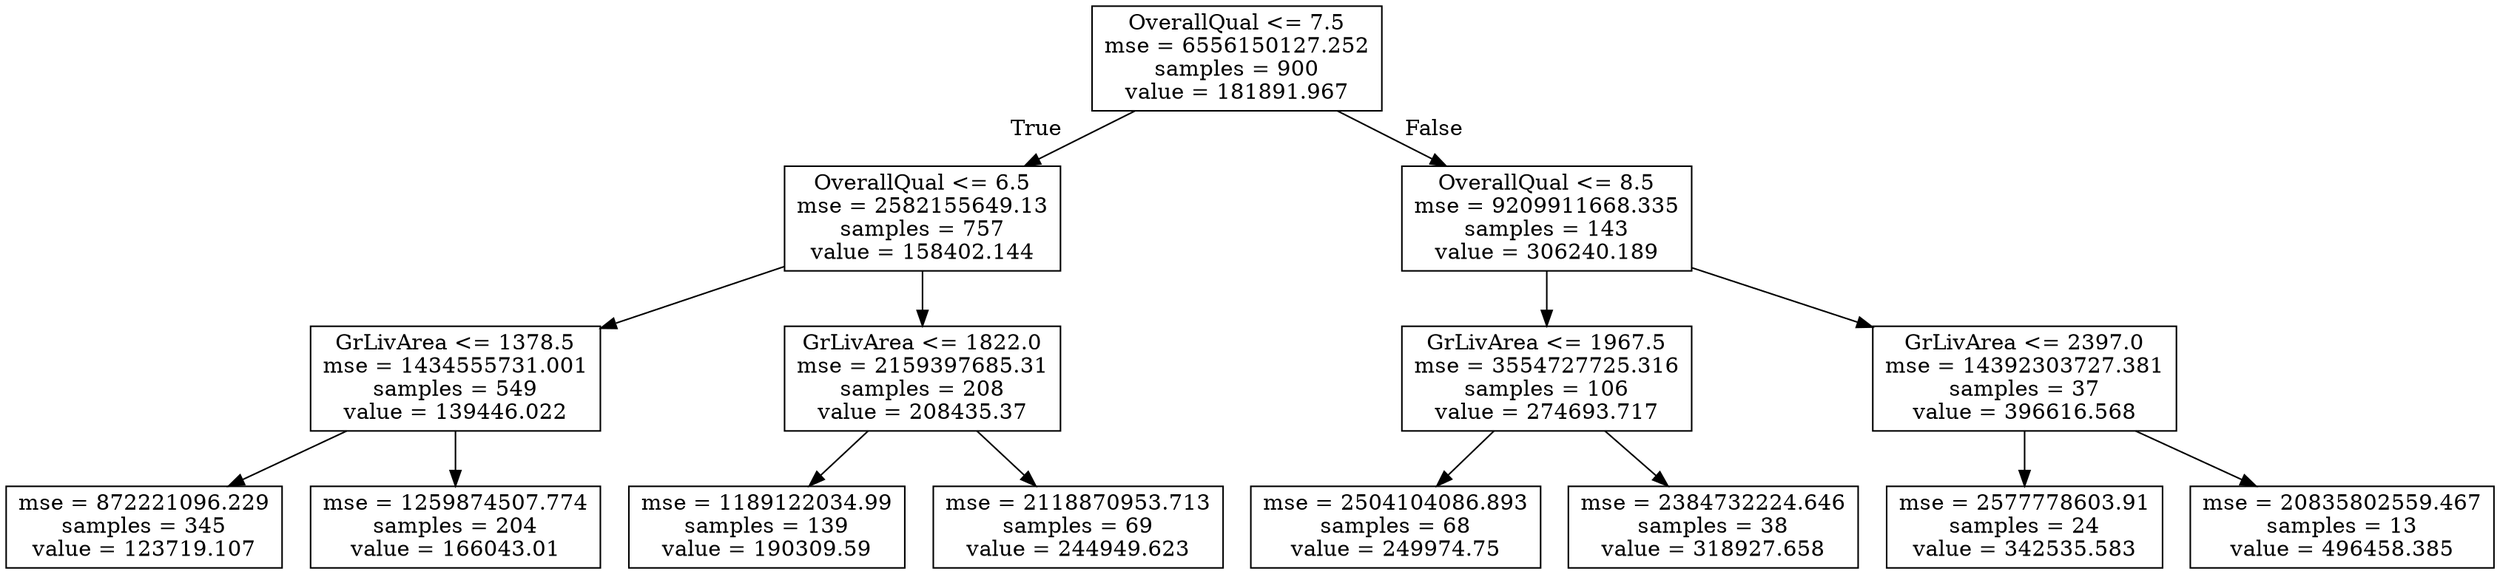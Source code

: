 digraph Tree {
node [shape=box] ;
0 [label="OverallQual <= 7.5\nmse = 6556150127.252\nsamples = 900\nvalue = 181891.967"] ;
1 [label="OverallQual <= 6.5\nmse = 2582155649.13\nsamples = 757\nvalue = 158402.144"] ;
0 -> 1 [labeldistance=2.5, labelangle=45, headlabel="True"] ;
2 [label="GrLivArea <= 1378.5\nmse = 1434555731.001\nsamples = 549\nvalue = 139446.022"] ;
1 -> 2 ;
3 [label="mse = 872221096.229\nsamples = 345\nvalue = 123719.107"] ;
2 -> 3 ;
4 [label="mse = 1259874507.774\nsamples = 204\nvalue = 166043.01"] ;
2 -> 4 ;
5 [label="GrLivArea <= 1822.0\nmse = 2159397685.31\nsamples = 208\nvalue = 208435.37"] ;
1 -> 5 ;
6 [label="mse = 1189122034.99\nsamples = 139\nvalue = 190309.59"] ;
5 -> 6 ;
7 [label="mse = 2118870953.713\nsamples = 69\nvalue = 244949.623"] ;
5 -> 7 ;
8 [label="OverallQual <= 8.5\nmse = 9209911668.335\nsamples = 143\nvalue = 306240.189"] ;
0 -> 8 [labeldistance=2.5, labelangle=-45, headlabel="False"] ;
9 [label="GrLivArea <= 1967.5\nmse = 3554727725.316\nsamples = 106\nvalue = 274693.717"] ;
8 -> 9 ;
10 [label="mse = 2504104086.893\nsamples = 68\nvalue = 249974.75"] ;
9 -> 10 ;
11 [label="mse = 2384732224.646\nsamples = 38\nvalue = 318927.658"] ;
9 -> 11 ;
12 [label="GrLivArea <= 2397.0\nmse = 14392303727.381\nsamples = 37\nvalue = 396616.568"] ;
8 -> 12 ;
13 [label="mse = 2577778603.91\nsamples = 24\nvalue = 342535.583"] ;
12 -> 13 ;
14 [label="mse = 20835802559.467\nsamples = 13\nvalue = 496458.385"] ;
12 -> 14 ;
}